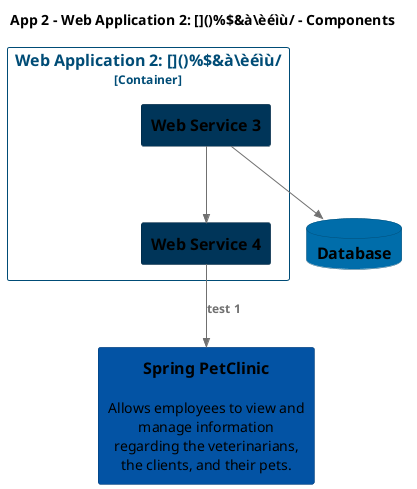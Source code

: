 @startuml
set separator none
title App 2 - Web Application 2: []()%$&à\èéìù/ - Components

top to bottom direction

!include <C4/C4>
!include <C4/C4_Context>
!include <C4/C4_Container>
!include <C4/C4_Component>

AddElementTag("Software System", $bgColor="#0353a4", $borderColor="#023a72", $fontColor="#000000", $sprite="", $shadowing="", $borderStyle="solid")
AddElementTag("Component", $bgColor="#003559", $borderColor="#00253e", $fontColor="#000000", $sprite="", $shadowing="", $borderStyle="solid")
AddElementTag("Container,Database", $bgColor="#006daa", $borderColor="#004c76", $fontColor="#000000", $sprite="", $shadowing="", $borderStyle="solid")

AddRelTag("Relationship", $textColor="#707070", $lineColor="#707070", $lineStyle = "")

AddBoundaryTag("Container", $bgColor="#ffffff", $borderColor="#004c76", $fontColor="#004c76", $shadowing="", $borderStyle="solid")

System(SpringPetClinic, "Spring PetClinic", $descr="Allows employees to view and manage information regarding the veterinarians, the clients, and their pets.", $tags="Software System", $link="")
ContainerDb(App2.Database, "Database", $techn="", $descr="", $tags="Container,Database", $link="")

Container_Boundary("App2.WebApplication2àèéìù_boundary", "Web Application 2: []()%$&à\èéìù/", $tags="Container") {
  Component(App2.WebApplication2àèéìù.WebService3, "Web Service 3", $techn="", $descr="", $tags="Component", $link="")
  Component(App2.WebApplication2àèéìù.WebService4, "Web Service 4", $techn="", $descr="", $tags="Component", $link="")
}

Rel(App2.WebApplication2àèéìù.WebService3, App2.Database, "", $techn="", $tags="Relationship", $link="")
Rel(App2.WebApplication2àèéìù.WebService3, App2.WebApplication2àèéìù.WebService4, "", $techn="", $tags="Relationship", $link="")
Rel(App2.WebApplication2àèéìù.WebService4, SpringPetClinic, "test 1", $techn="", $tags="Relationship", $link="")

hide stereotypes
@enduml
